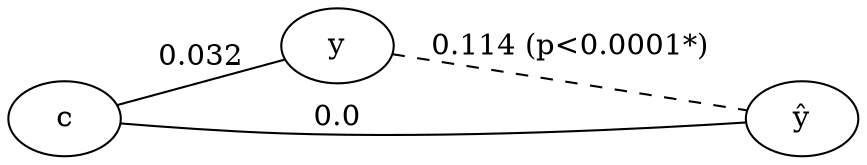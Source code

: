 graph {
	rankdir=LR
	c [label=c]
	y [label=y]
	yhat [label=<y&#770;>]
	c -- yhat [label=0.0]
	c -- y [label=0.032]
	y -- yhat [label="0.114 (p<0.0001*)" style=dashed]
}
